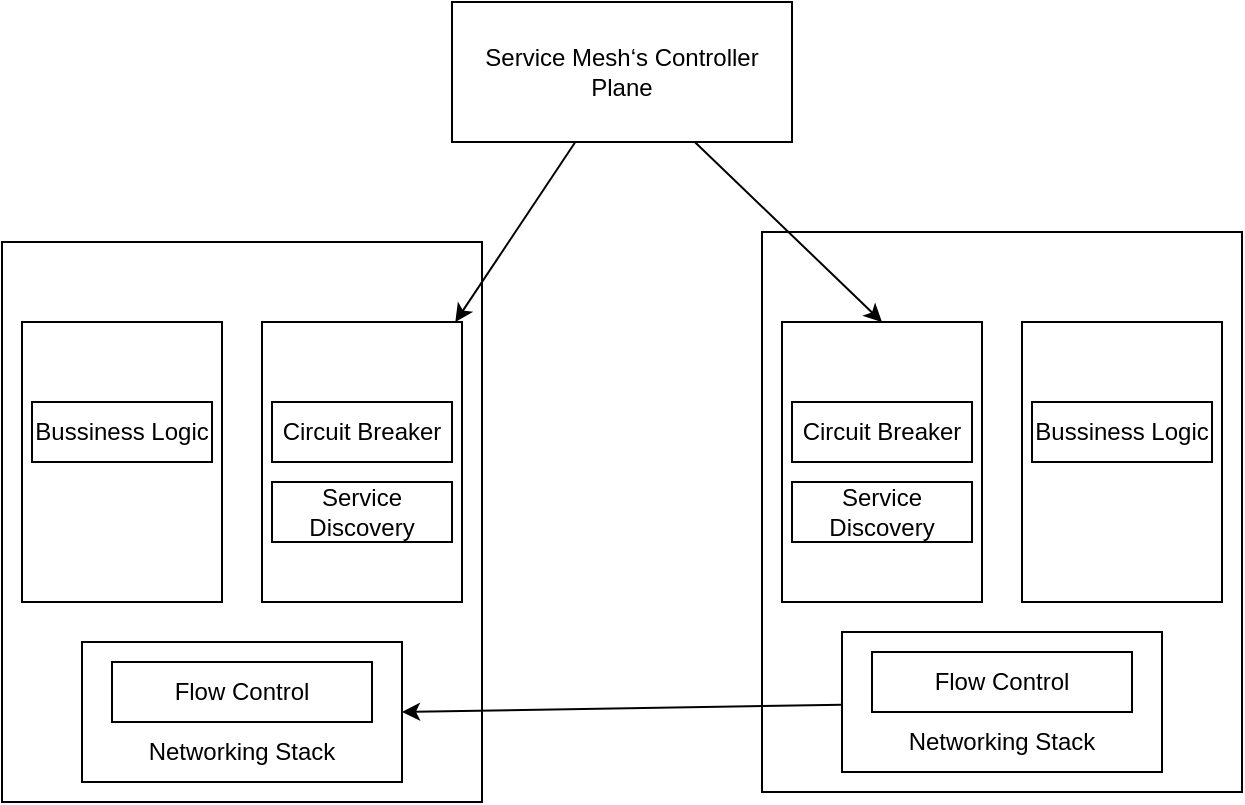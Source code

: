 <mxfile version="12.6.5" type="device"><diagram id="Oh__qZyZd4clPgnbe-tb" name="Page-1"><mxGraphModel dx="1024" dy="592" grid="1" gridSize="10" guides="1" tooltips="1" connect="1" arrows="1" fold="1" page="1" pageScale="1" pageWidth="2339" pageHeight="3300" math="0" shadow="0"><root><mxCell id="0"/><mxCell id="1" parent="0"/><mxCell id="L5owuGiY_v8q9XSNyvFO-11" value="" style="rounded=0;whiteSpace=wrap;html=1;" vertex="1" parent="1"><mxGeometry x="580" y="165" width="240" height="280" as="geometry"/></mxCell><mxCell id="L5owuGiY_v8q9XSNyvFO-2" value="" style="rounded=0;whiteSpace=wrap;html=1;" vertex="1" parent="1"><mxGeometry x="200" y="170" width="240" height="280" as="geometry"/></mxCell><mxCell id="L5owuGiY_v8q9XSNyvFO-20" style="rounded=0;orthogonalLoop=1;jettySize=auto;html=1;" edge="1" parent="1" source="L5owuGiY_v8q9XSNyvFO-1" target="L5owuGiY_v8q9XSNyvFO-4"><mxGeometry relative="1" as="geometry"/></mxCell><mxCell id="L5owuGiY_v8q9XSNyvFO-21" style="edgeStyle=none;rounded=0;orthogonalLoop=1;jettySize=auto;html=1;entryX=0.5;entryY=0;entryDx=0;entryDy=0;" edge="1" parent="1" source="L5owuGiY_v8q9XSNyvFO-1" target="L5owuGiY_v8q9XSNyvFO-13"><mxGeometry relative="1" as="geometry"/></mxCell><mxCell id="L5owuGiY_v8q9XSNyvFO-1" value="Service Mesh‘s Controller Plane" style="rounded=0;whiteSpace=wrap;html=1;" vertex="1" parent="1"><mxGeometry x="425" y="50" width="170" height="70" as="geometry"/></mxCell><mxCell id="L5owuGiY_v8q9XSNyvFO-3" value="" style="rounded=0;whiteSpace=wrap;html=1;" vertex="1" parent="1"><mxGeometry x="210" y="210" width="100" height="140" as="geometry"/></mxCell><mxCell id="L5owuGiY_v8q9XSNyvFO-4" value="" style="rounded=0;whiteSpace=wrap;html=1;" vertex="1" parent="1"><mxGeometry x="330" y="210" width="100" height="140" as="geometry"/></mxCell><mxCell id="L5owuGiY_v8q9XSNyvFO-5" value="Bussiness Logic" style="rounded=0;whiteSpace=wrap;html=1;" vertex="1" parent="1"><mxGeometry x="215" y="250" width="90" height="30" as="geometry"/></mxCell><mxCell id="L5owuGiY_v8q9XSNyvFO-6" value="Circuit Breaker" style="rounded=0;whiteSpace=wrap;html=1;" vertex="1" parent="1"><mxGeometry x="335" y="250" width="90" height="30" as="geometry"/></mxCell><mxCell id="L5owuGiY_v8q9XSNyvFO-7" value="Service Discovery" style="rounded=0;whiteSpace=wrap;html=1;" vertex="1" parent="1"><mxGeometry x="335" y="290" width="90" height="30" as="geometry"/></mxCell><mxCell id="L5owuGiY_v8q9XSNyvFO-8" value="" style="rounded=0;whiteSpace=wrap;html=1;" vertex="1" parent="1"><mxGeometry x="240" y="370" width="160" height="70" as="geometry"/></mxCell><mxCell id="L5owuGiY_v8q9XSNyvFO-9" value="Flow Control" style="rounded=0;whiteSpace=wrap;html=1;" vertex="1" parent="1"><mxGeometry x="255" y="380" width="130" height="30" as="geometry"/></mxCell><mxCell id="L5owuGiY_v8q9XSNyvFO-10" value="Networking Stack" style="text;html=1;strokeColor=none;fillColor=none;align=center;verticalAlign=middle;whiteSpace=wrap;rounded=0;" vertex="1" parent="1"><mxGeometry x="245" y="410" width="150" height="30" as="geometry"/></mxCell><mxCell id="L5owuGiY_v8q9XSNyvFO-12" value="" style="rounded=0;whiteSpace=wrap;html=1;" vertex="1" parent="1"><mxGeometry x="710" y="210" width="100" height="140" as="geometry"/></mxCell><mxCell id="L5owuGiY_v8q9XSNyvFO-13" value="" style="rounded=0;whiteSpace=wrap;html=1;" vertex="1" parent="1"><mxGeometry x="590" y="210" width="100" height="140" as="geometry"/></mxCell><mxCell id="L5owuGiY_v8q9XSNyvFO-14" value="Bussiness Logic" style="rounded=0;whiteSpace=wrap;html=1;" vertex="1" parent="1"><mxGeometry x="715" y="250" width="90" height="30" as="geometry"/></mxCell><mxCell id="L5owuGiY_v8q9XSNyvFO-15" value="Circuit Breaker" style="rounded=0;whiteSpace=wrap;html=1;" vertex="1" parent="1"><mxGeometry x="595" y="250" width="90" height="30" as="geometry"/></mxCell><mxCell id="L5owuGiY_v8q9XSNyvFO-16" value="Service Discovery" style="rounded=0;whiteSpace=wrap;html=1;" vertex="1" parent="1"><mxGeometry x="595" y="290" width="90" height="30" as="geometry"/></mxCell><mxCell id="L5owuGiY_v8q9XSNyvFO-23" style="edgeStyle=none;rounded=0;orthogonalLoop=1;jettySize=auto;html=1;entryX=1;entryY=0.5;entryDx=0;entryDy=0;" edge="1" parent="1" source="L5owuGiY_v8q9XSNyvFO-17" target="L5owuGiY_v8q9XSNyvFO-8"><mxGeometry relative="1" as="geometry"/></mxCell><mxCell id="L5owuGiY_v8q9XSNyvFO-17" value="" style="rounded=0;whiteSpace=wrap;html=1;" vertex="1" parent="1"><mxGeometry x="620" y="365" width="160" height="70" as="geometry"/></mxCell><mxCell id="L5owuGiY_v8q9XSNyvFO-18" value="Flow Control" style="rounded=0;whiteSpace=wrap;html=1;" vertex="1" parent="1"><mxGeometry x="635" y="375" width="130" height="30" as="geometry"/></mxCell><mxCell id="L5owuGiY_v8q9XSNyvFO-19" value="Networking Stack" style="text;html=1;strokeColor=none;fillColor=none;align=center;verticalAlign=middle;whiteSpace=wrap;rounded=0;" vertex="1" parent="1"><mxGeometry x="625" y="405" width="150" height="30" as="geometry"/></mxCell></root></mxGraphModel></diagram></mxfile>